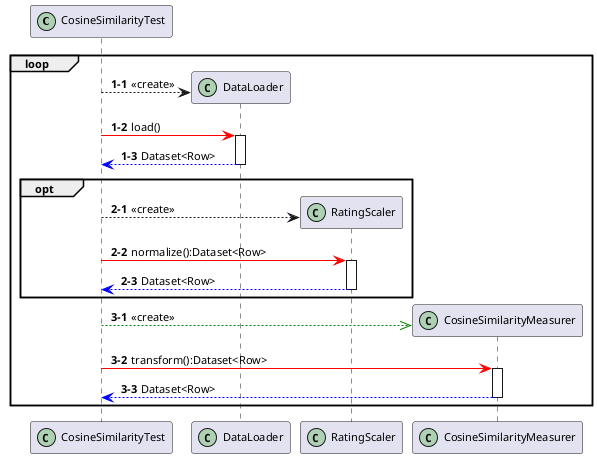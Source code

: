 @startuml

scale 1

skinparam defaultFontName "D2Coding ligature"
skinparam defaultFontSize 11
skinparam shadowing false

create CosineSimilarityTest <<(C,#ADD1B2)>>



loop

'== 데이터셋 로드 ==

autonumber "<b> 1-0"

        create DataLoader <<(C,#ADD1B2)>>

        CosineSimilarityTest -->  DataLoader  : <<create>>

CosineSimilarityTest -[#red]> DataLoader: load()
activate DataLoader

CosineSimilarityTest<-[#0000FF]- DataLoader : Dataset<Row>
deactivate DataLoader



'== 평점 정규화 ==

    opt

autonumber "<b> 2-0"
        create RatingScaler <<(C,#ADD1B2)>>
        CosineSimilarityTest -->  RatingScaler  : <<create>>
        CosineSimilarityTest -[#red]> RatingScaler: normalize():Dataset<Row>
        activate RatingScaler
        CosineSimilarityTest<-[#0000FF]- RatingScaler : Dataset<Row>
        deactivate RatingScaler

    end


'== 유사도 계산 ==

autonumber "<b> 3-0"

    create CosineSimilarityMeasurer <<(C,#ADD1B2)>>

    CosineSimilarityTest  --[#green]>> CosineSimilarityMeasurer: <<create>>

    CosineSimilarityTest -[#red]> CosineSimilarityMeasurer: transform():Dataset<Row>
    activate CosineSimilarityMeasurer

    CosineSimilarityTest<-[#0000FF]- CosineSimilarityMeasurer : Dataset<Row>


    deactivate CosineSimilarityMeasurer


end




@enduml